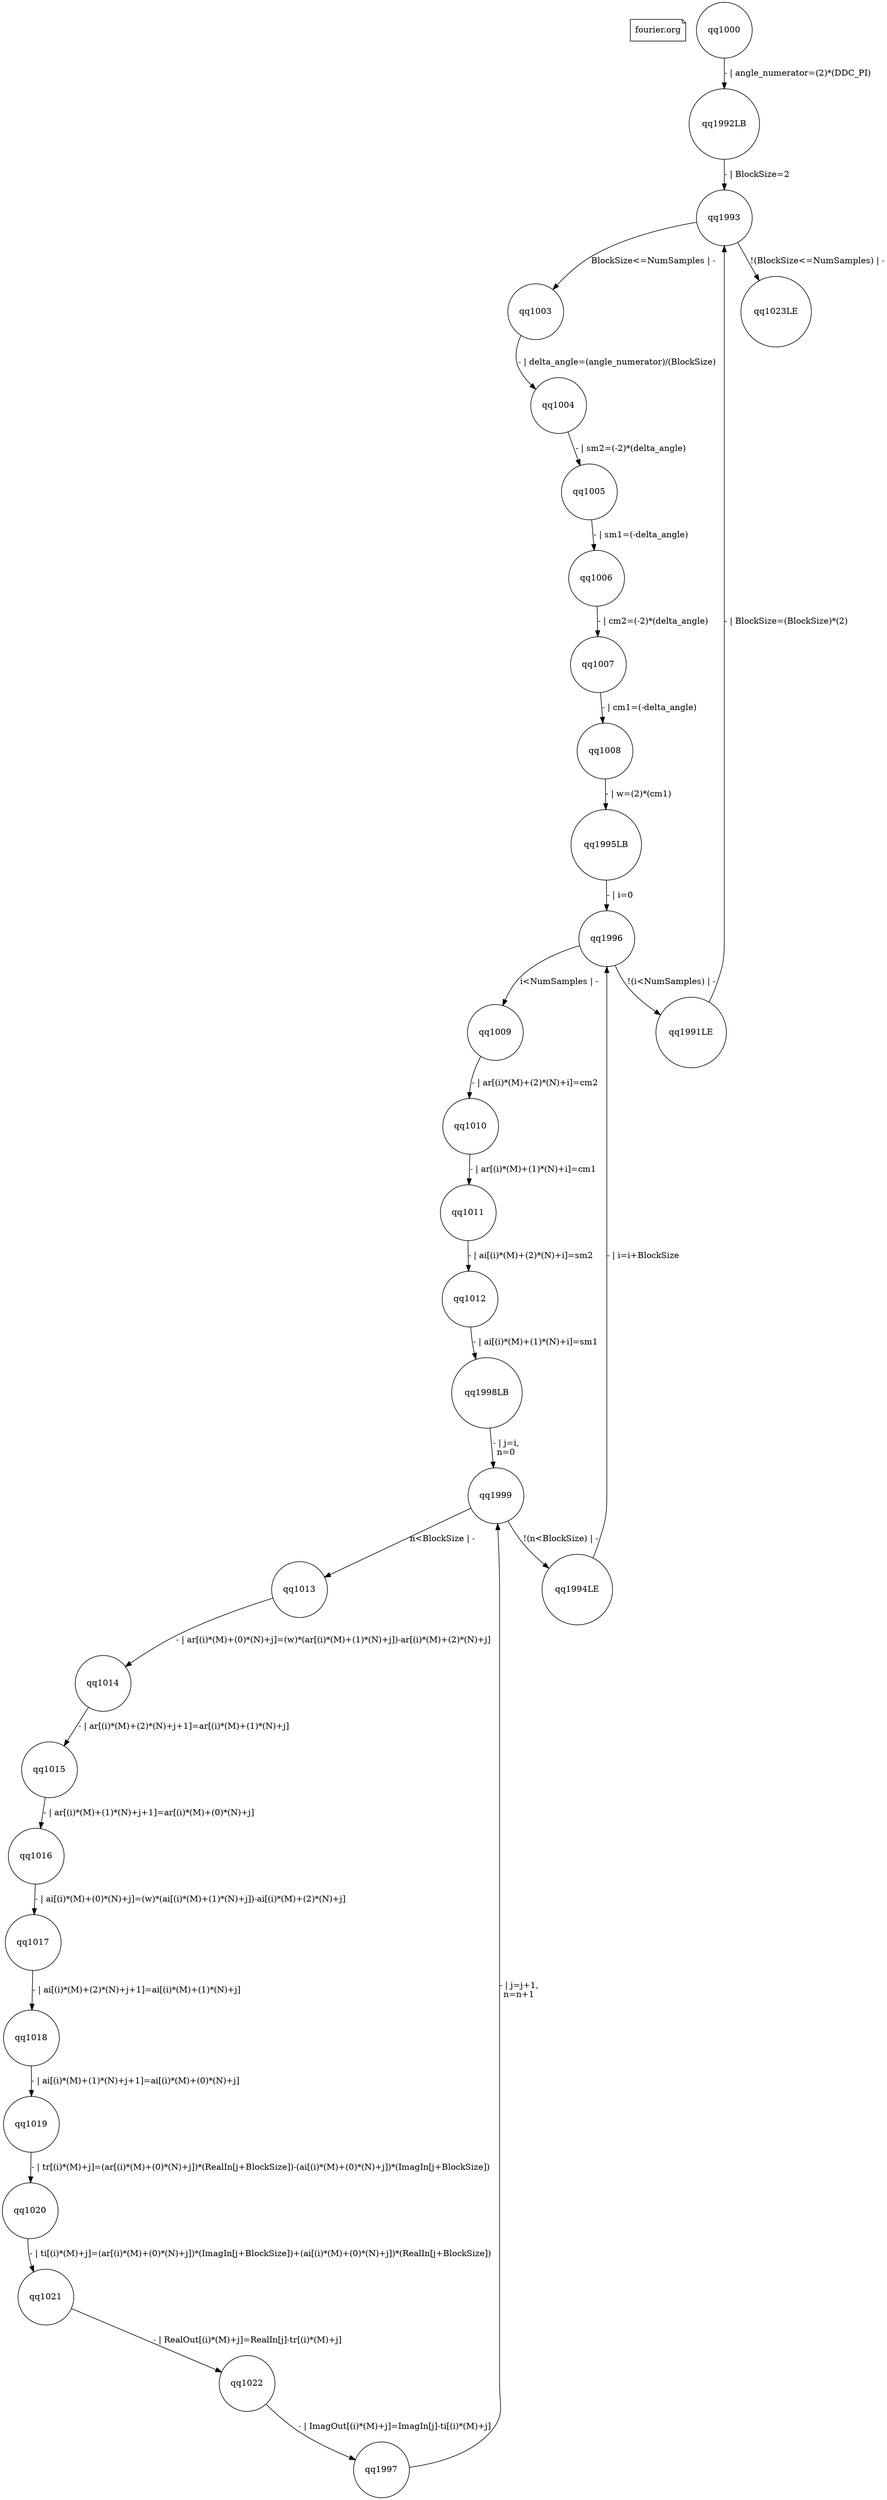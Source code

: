 digraph fsmdIndot {

"fourier.org" [shape=note];
qq1000 [shape=circle];
qq1992LB [shape=circle];
qq1000 -> qq1992LB [label="- | angle_numerator=(2)*(DDC_PI)"];
qq1992LB [shape=circle];
qq1993 [shape=circle];
qq1992LB -> qq1993 [label="- | BlockSize=2"];
qq1993 [shape=circle];
qq1003 [shape=circle];
qq1993 -> qq1003 [label="BlockSize<=NumSamples | -"];
qq1023LE [shape=circle];
qq1993 -> qq1023LE [label="!(BlockSize<=NumSamples) | -"];
qq1003 [shape=circle];
qq1004 [shape=circle];
qq1003 -> qq1004 [label="- | delta_angle=(angle_numerator)/(BlockSize)"];
qq1004 [shape=circle];
qq1005 [shape=circle];
qq1004 -> qq1005 [label="- | sm2=(-2)*(delta_angle)"];
qq1005 [shape=circle];
qq1006 [shape=circle];
qq1005 -> qq1006 [label="- | sm1=(-delta_angle)"];
qq1006 [shape=circle];
qq1007 [shape=circle];
qq1006 -> qq1007 [label="- | cm2=(-2)*(delta_angle)"];
qq1007 [shape=circle];
qq1008 [shape=circle];
qq1007 -> qq1008 [label="- | cm1=(-delta_angle)"];
qq1008 [shape=circle];
qq1995LB [shape=circle];
qq1008 -> qq1995LB [label="- | w=(2)*(cm1)"];
qq1995LB [shape=circle];
qq1996 [shape=circle];
qq1995LB -> qq1996 [label="- | i=0"];
qq1996 [shape=circle];
qq1009 [shape=circle];
qq1996 -> qq1009 [label="i<NumSamples | -"];
qq1991LE [shape=circle];
qq1996 -> qq1991LE [label="!(i<NumSamples) | -"];
qq1009 [shape=circle];
qq1010 [shape=circle];
qq1009 -> qq1010 [label="- | ar[(i)*(M)+(2)*(N)+i]=cm2"];
qq1010 [shape=circle];
qq1011 [shape=circle];
qq1010 -> qq1011 [label="- | ar[(i)*(M)+(1)*(N)+i]=cm1"];
qq1011 [shape=circle];
qq1012 [shape=circle];
qq1011 -> qq1012 [label="- | ai[(i)*(M)+(2)*(N)+i]=sm2"];
qq1012 [shape=circle];
qq1998LB [shape=circle];
qq1012 -> qq1998LB [label="- | ai[(i)*(M)+(1)*(N)+i]=sm1"];
qq1998LB [shape=circle];
qq1999 [shape=circle];
qq1998LB -> qq1999 [label="- | j=i,\nn=0"];
qq1999 [shape=circle];
qq1013 [shape=circle];
qq1999 -> qq1013 [label="n<BlockSize | -"];
qq1994LE [shape=circle];
qq1999 -> qq1994LE [label="!(n<BlockSize) | -"];
qq1013 [shape=circle];
qq1014 [shape=circle];
qq1013 -> qq1014 [label="- | ar[(i)*(M)+(0)*(N)+j]=(w)*(ar[(i)*(M)+(1)*(N)+j])-ar[(i)*(M)+(2)*(N)+j]"];
qq1014 [shape=circle];
qq1015 [shape=circle];
qq1014 -> qq1015 [label="- | ar[(i)*(M)+(2)*(N)+j+1]=ar[(i)*(M)+(1)*(N)+j]"];
qq1015 [shape=circle];
qq1016 [shape=circle];
qq1015 -> qq1016 [label="- | ar[(i)*(M)+(1)*(N)+j+1]=ar[(i)*(M)+(0)*(N)+j]"];
qq1016 [shape=circle];
qq1017 [shape=circle];
qq1016 -> qq1017 [label="- | ai[(i)*(M)+(0)*(N)+j]=(w)*(ai[(i)*(M)+(1)*(N)+j])-ai[(i)*(M)+(2)*(N)+j]"];
qq1017 [shape=circle];
qq1018 [shape=circle];
qq1017 -> qq1018 [label="- | ai[(i)*(M)+(2)*(N)+j+1]=ai[(i)*(M)+(1)*(N)+j]"];
qq1018 [shape=circle];
qq1019 [shape=circle];
qq1018 -> qq1019 [label="- | ai[(i)*(M)+(1)*(N)+j+1]=ai[(i)*(M)+(0)*(N)+j]"];
qq1019 [shape=circle];
qq1020 [shape=circle];
qq1019 -> qq1020 [label="- | tr[(i)*(M)+j]=(ar[(i)*(M)+(0)*(N)+j])*(RealIn[j+BlockSize])-(ai[(i)*(M)+(0)*(N)+j])*(ImagIn[j+BlockSize])"];
qq1020 [shape=circle];
qq1021 [shape=circle];
qq1020 -> qq1021 [label="- | ti[(i)*(M)+j]=(ar[(i)*(M)+(0)*(N)+j])*(ImagIn[j+BlockSize])+(ai[(i)*(M)+(0)*(N)+j])*(RealIn[j+BlockSize])"];
qq1021 [shape=circle];
qq1022 [shape=circle];
qq1021 -> qq1022 [label="- | RealOut[(i)*(M)+j]=RealIn[j]-tr[(i)*(M)+j]"];
qq1022 [shape=circle];
qq1997 [shape=circle];
qq1022 -> qq1997 [label="- | ImagOut[(i)*(M)+j]=ImagIn[j]-ti[(i)*(M)+j]"];
qq1997 [shape=circle];
qq1999 [shape=circle];
qq1997 -> qq1999 [label="- | j=j+1,\nn=n+1"];
qq1991LE [shape=circle];
qq1993 [shape=circle];
qq1991LE -> qq1993 [label="- | BlockSize=(BlockSize)*(2)"];
qq1994LE [shape=circle];
qq1996 [shape=circle];
qq1994LE -> qq1996 [label="- | i=i+BlockSize"];

}
